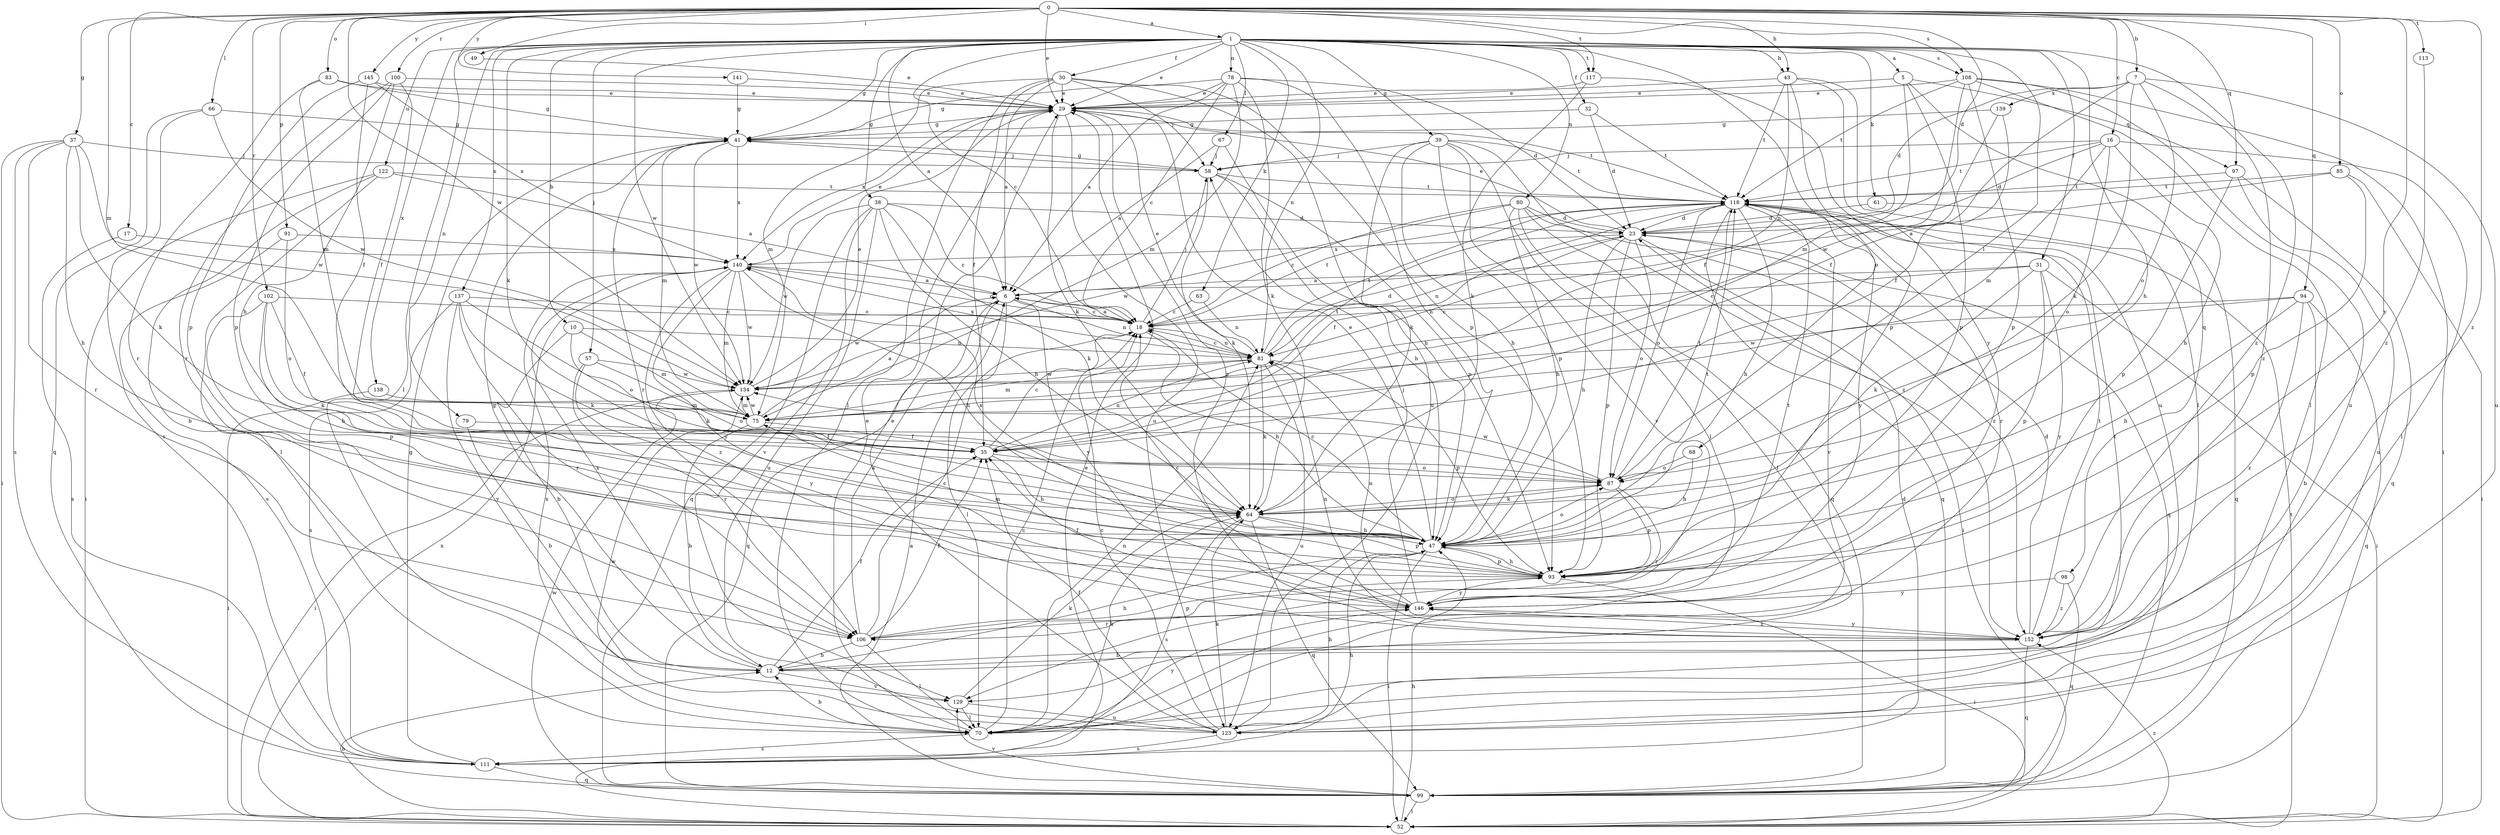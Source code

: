 strict digraph  {
0;
1;
5;
6;
7;
10;
12;
16;
17;
18;
23;
29;
30;
31;
32;
35;
37;
38;
39;
41;
43;
47;
49;
52;
57;
58;
61;
63;
64;
66;
67;
68;
70;
75;
78;
79;
80;
81;
83;
85;
87;
91;
93;
94;
97;
98;
99;
100;
102;
106;
108;
111;
113;
117;
118;
122;
123;
129;
134;
137;
138;
139;
140;
141;
145;
146;
152;
0 -> 1  [label=a];
0 -> 7  [label=b];
0 -> 16  [label=c];
0 -> 17  [label=c];
0 -> 23  [label=d];
0 -> 29  [label=e];
0 -> 37  [label=g];
0 -> 43  [label=h];
0 -> 49  [label=i];
0 -> 66  [label=l];
0 -> 75  [label=m];
0 -> 83  [label=o];
0 -> 85  [label=o];
0 -> 91  [label=p];
0 -> 94  [label=q];
0 -> 97  [label=q];
0 -> 100  [label=r];
0 -> 102  [label=r];
0 -> 108  [label=s];
0 -> 113  [label=t];
0 -> 117  [label=t];
0 -> 134  [label=w];
0 -> 141  [label=y];
0 -> 145  [label=y];
0 -> 146  [label=y];
0 -> 152  [label=z];
1 -> 5  [label=a];
1 -> 6  [label=a];
1 -> 10  [label=b];
1 -> 18  [label=c];
1 -> 29  [label=e];
1 -> 30  [label=f];
1 -> 31  [label=f];
1 -> 32  [label=f];
1 -> 38  [label=g];
1 -> 39  [label=g];
1 -> 41  [label=g];
1 -> 43  [label=h];
1 -> 47  [label=h];
1 -> 57  [label=j];
1 -> 61  [label=k];
1 -> 63  [label=k];
1 -> 64  [label=k];
1 -> 67  [label=l];
1 -> 68  [label=l];
1 -> 70  [label=l];
1 -> 78  [label=n];
1 -> 79  [label=n];
1 -> 80  [label=n];
1 -> 81  [label=n];
1 -> 87  [label=o];
1 -> 108  [label=s];
1 -> 117  [label=t];
1 -> 122  [label=u];
1 -> 134  [label=w];
1 -> 137  [label=x];
1 -> 138  [label=x];
1 -> 152  [label=z];
5 -> 29  [label=e];
5 -> 35  [label=f];
5 -> 93  [label=p];
5 -> 97  [label=q];
5 -> 98  [label=q];
6 -> 18  [label=c];
6 -> 70  [label=l];
6 -> 81  [label=n];
6 -> 99  [label=q];
6 -> 134  [label=w];
6 -> 146  [label=y];
7 -> 23  [label=d];
7 -> 35  [label=f];
7 -> 64  [label=k];
7 -> 87  [label=o];
7 -> 123  [label=u];
7 -> 139  [label=x];
7 -> 152  [label=z];
10 -> 12  [label=b];
10 -> 64  [label=k];
10 -> 75  [label=m];
10 -> 81  [label=n];
12 -> 35  [label=f];
12 -> 41  [label=g];
12 -> 47  [label=h];
12 -> 118  [label=t];
12 -> 129  [label=v];
12 -> 140  [label=x];
16 -> 23  [label=d];
16 -> 47  [label=h];
16 -> 58  [label=j];
16 -> 70  [label=l];
16 -> 75  [label=m];
16 -> 87  [label=o];
16 -> 118  [label=t];
17 -> 111  [label=s];
17 -> 140  [label=x];
18 -> 6  [label=a];
18 -> 47  [label=h];
18 -> 58  [label=j];
18 -> 81  [label=n];
18 -> 118  [label=t];
23 -> 29  [label=e];
23 -> 47  [label=h];
23 -> 52  [label=i];
23 -> 81  [label=n];
23 -> 87  [label=o];
23 -> 93  [label=p];
23 -> 99  [label=q];
23 -> 140  [label=x];
29 -> 41  [label=g];
29 -> 64  [label=k];
29 -> 118  [label=t];
29 -> 123  [label=u];
29 -> 140  [label=x];
29 -> 152  [label=z];
30 -> 6  [label=a];
30 -> 29  [label=e];
30 -> 35  [label=f];
30 -> 58  [label=j];
30 -> 70  [label=l];
30 -> 75  [label=m];
30 -> 93  [label=p];
30 -> 123  [label=u];
31 -> 6  [label=a];
31 -> 18  [label=c];
31 -> 52  [label=i];
31 -> 64  [label=k];
31 -> 93  [label=p];
31 -> 146  [label=y];
32 -> 23  [label=d];
32 -> 41  [label=g];
32 -> 118  [label=t];
35 -> 18  [label=c];
35 -> 47  [label=h];
35 -> 81  [label=n];
35 -> 87  [label=o];
37 -> 47  [label=h];
37 -> 52  [label=i];
37 -> 58  [label=j];
37 -> 64  [label=k];
37 -> 106  [label=r];
37 -> 111  [label=s];
37 -> 134  [label=w];
38 -> 18  [label=c];
38 -> 23  [label=d];
38 -> 47  [label=h];
38 -> 64  [label=k];
38 -> 99  [label=q];
38 -> 123  [label=u];
38 -> 129  [label=v];
38 -> 134  [label=w];
39 -> 47  [label=h];
39 -> 58  [label=j];
39 -> 64  [label=k];
39 -> 70  [label=l];
39 -> 93  [label=p];
39 -> 118  [label=t];
39 -> 129  [label=v];
39 -> 152  [label=z];
41 -> 58  [label=j];
41 -> 75  [label=m];
41 -> 106  [label=r];
41 -> 134  [label=w];
41 -> 140  [label=x];
43 -> 29  [label=e];
43 -> 70  [label=l];
43 -> 81  [label=n];
43 -> 93  [label=p];
43 -> 118  [label=t];
43 -> 146  [label=y];
47 -> 18  [label=c];
47 -> 29  [label=e];
47 -> 52  [label=i];
47 -> 87  [label=o];
47 -> 93  [label=p];
47 -> 118  [label=t];
47 -> 140  [label=x];
49 -> 29  [label=e];
52 -> 12  [label=b];
52 -> 29  [label=e];
52 -> 47  [label=h];
52 -> 118  [label=t];
52 -> 140  [label=x];
52 -> 152  [label=z];
57 -> 87  [label=o];
57 -> 106  [label=r];
57 -> 134  [label=w];
57 -> 146  [label=y];
58 -> 41  [label=g];
58 -> 47  [label=h];
58 -> 64  [label=k];
58 -> 93  [label=p];
58 -> 118  [label=t];
61 -> 23  [label=d];
61 -> 99  [label=q];
63 -> 18  [label=c];
63 -> 81  [label=n];
64 -> 47  [label=h];
64 -> 87  [label=o];
64 -> 93  [label=p];
64 -> 99  [label=q];
64 -> 111  [label=s];
66 -> 41  [label=g];
66 -> 99  [label=q];
66 -> 111  [label=s];
66 -> 134  [label=w];
67 -> 6  [label=a];
67 -> 47  [label=h];
67 -> 58  [label=j];
68 -> 47  [label=h];
68 -> 87  [label=o];
70 -> 12  [label=b];
70 -> 18  [label=c];
70 -> 29  [label=e];
70 -> 64  [label=k];
70 -> 81  [label=n];
70 -> 111  [label=s];
70 -> 140  [label=x];
70 -> 146  [label=y];
75 -> 6  [label=a];
75 -> 12  [label=b];
75 -> 35  [label=f];
75 -> 118  [label=t];
75 -> 134  [label=w];
78 -> 6  [label=a];
78 -> 18  [label=c];
78 -> 23  [label=d];
78 -> 29  [label=e];
78 -> 41  [label=g];
78 -> 47  [label=h];
78 -> 64  [label=k];
78 -> 75  [label=m];
79 -> 12  [label=b];
79 -> 35  [label=f];
80 -> 18  [label=c];
80 -> 23  [label=d];
80 -> 47  [label=h];
80 -> 70  [label=l];
80 -> 99  [label=q];
80 -> 134  [label=w];
80 -> 152  [label=z];
81 -> 18  [label=c];
81 -> 23  [label=d];
81 -> 29  [label=e];
81 -> 64  [label=k];
81 -> 75  [label=m];
81 -> 93  [label=p];
81 -> 118  [label=t];
81 -> 123  [label=u];
81 -> 134  [label=w];
81 -> 140  [label=x];
83 -> 29  [label=e];
83 -> 41  [label=g];
83 -> 75  [label=m];
83 -> 106  [label=r];
85 -> 6  [label=a];
85 -> 52  [label=i];
85 -> 93  [label=p];
85 -> 118  [label=t];
87 -> 64  [label=k];
87 -> 93  [label=p];
87 -> 106  [label=r];
87 -> 118  [label=t];
87 -> 134  [label=w];
91 -> 87  [label=o];
91 -> 111  [label=s];
91 -> 140  [label=x];
93 -> 47  [label=h];
93 -> 52  [label=i];
93 -> 75  [label=m];
93 -> 146  [label=y];
94 -> 12  [label=b];
94 -> 18  [label=c];
94 -> 47  [label=h];
94 -> 99  [label=q];
94 -> 134  [label=w];
94 -> 152  [label=z];
97 -> 93  [label=p];
97 -> 99  [label=q];
97 -> 118  [label=t];
97 -> 123  [label=u];
98 -> 99  [label=q];
98 -> 146  [label=y];
98 -> 152  [label=z];
99 -> 6  [label=a];
99 -> 52  [label=i];
99 -> 129  [label=v];
99 -> 134  [label=w];
100 -> 29  [label=e];
100 -> 35  [label=f];
100 -> 47  [label=h];
100 -> 93  [label=p];
100 -> 106  [label=r];
102 -> 18  [label=c];
102 -> 35  [label=f];
102 -> 47  [label=h];
102 -> 64  [label=k];
102 -> 93  [label=p];
106 -> 6  [label=a];
106 -> 12  [label=b];
106 -> 18  [label=c];
106 -> 35  [label=f];
106 -> 70  [label=l];
106 -> 93  [label=p];
108 -> 29  [label=e];
108 -> 52  [label=i];
108 -> 70  [label=l];
108 -> 75  [label=m];
108 -> 93  [label=p];
108 -> 118  [label=t];
108 -> 123  [label=u];
111 -> 23  [label=d];
111 -> 41  [label=g];
111 -> 47  [label=h];
111 -> 99  [label=q];
113 -> 152  [label=z];
117 -> 29  [label=e];
117 -> 64  [label=k];
117 -> 123  [label=u];
118 -> 23  [label=d];
118 -> 35  [label=f];
118 -> 47  [label=h];
118 -> 87  [label=o];
118 -> 99  [label=q];
118 -> 106  [label=r];
118 -> 129  [label=v];
118 -> 146  [label=y];
122 -> 6  [label=a];
122 -> 12  [label=b];
122 -> 52  [label=i];
122 -> 70  [label=l];
122 -> 118  [label=t];
123 -> 18  [label=c];
123 -> 29  [label=e];
123 -> 35  [label=f];
123 -> 47  [label=h];
123 -> 64  [label=k];
123 -> 111  [label=s];
123 -> 134  [label=w];
129 -> 64  [label=k];
129 -> 70  [label=l];
129 -> 123  [label=u];
134 -> 29  [label=e];
134 -> 52  [label=i];
134 -> 75  [label=m];
137 -> 18  [label=c];
137 -> 64  [label=k];
137 -> 87  [label=o];
137 -> 106  [label=r];
137 -> 111  [label=s];
137 -> 129  [label=v];
138 -> 52  [label=i];
138 -> 75  [label=m];
139 -> 35  [label=f];
139 -> 41  [label=g];
139 -> 134  [label=w];
140 -> 6  [label=a];
140 -> 18  [label=c];
140 -> 29  [label=e];
140 -> 47  [label=h];
140 -> 75  [label=m];
140 -> 134  [label=w];
140 -> 146  [label=y];
140 -> 152  [label=z];
141 -> 29  [label=e];
141 -> 41  [label=g];
145 -> 29  [label=e];
145 -> 35  [label=f];
145 -> 93  [label=p];
145 -> 140  [label=x];
146 -> 18  [label=c];
146 -> 35  [label=f];
146 -> 58  [label=j];
146 -> 81  [label=n];
146 -> 106  [label=r];
146 -> 118  [label=t];
146 -> 152  [label=z];
152 -> 12  [label=b];
152 -> 23  [label=d];
152 -> 81  [label=n];
152 -> 99  [label=q];
152 -> 118  [label=t];
152 -> 146  [label=y];
}
